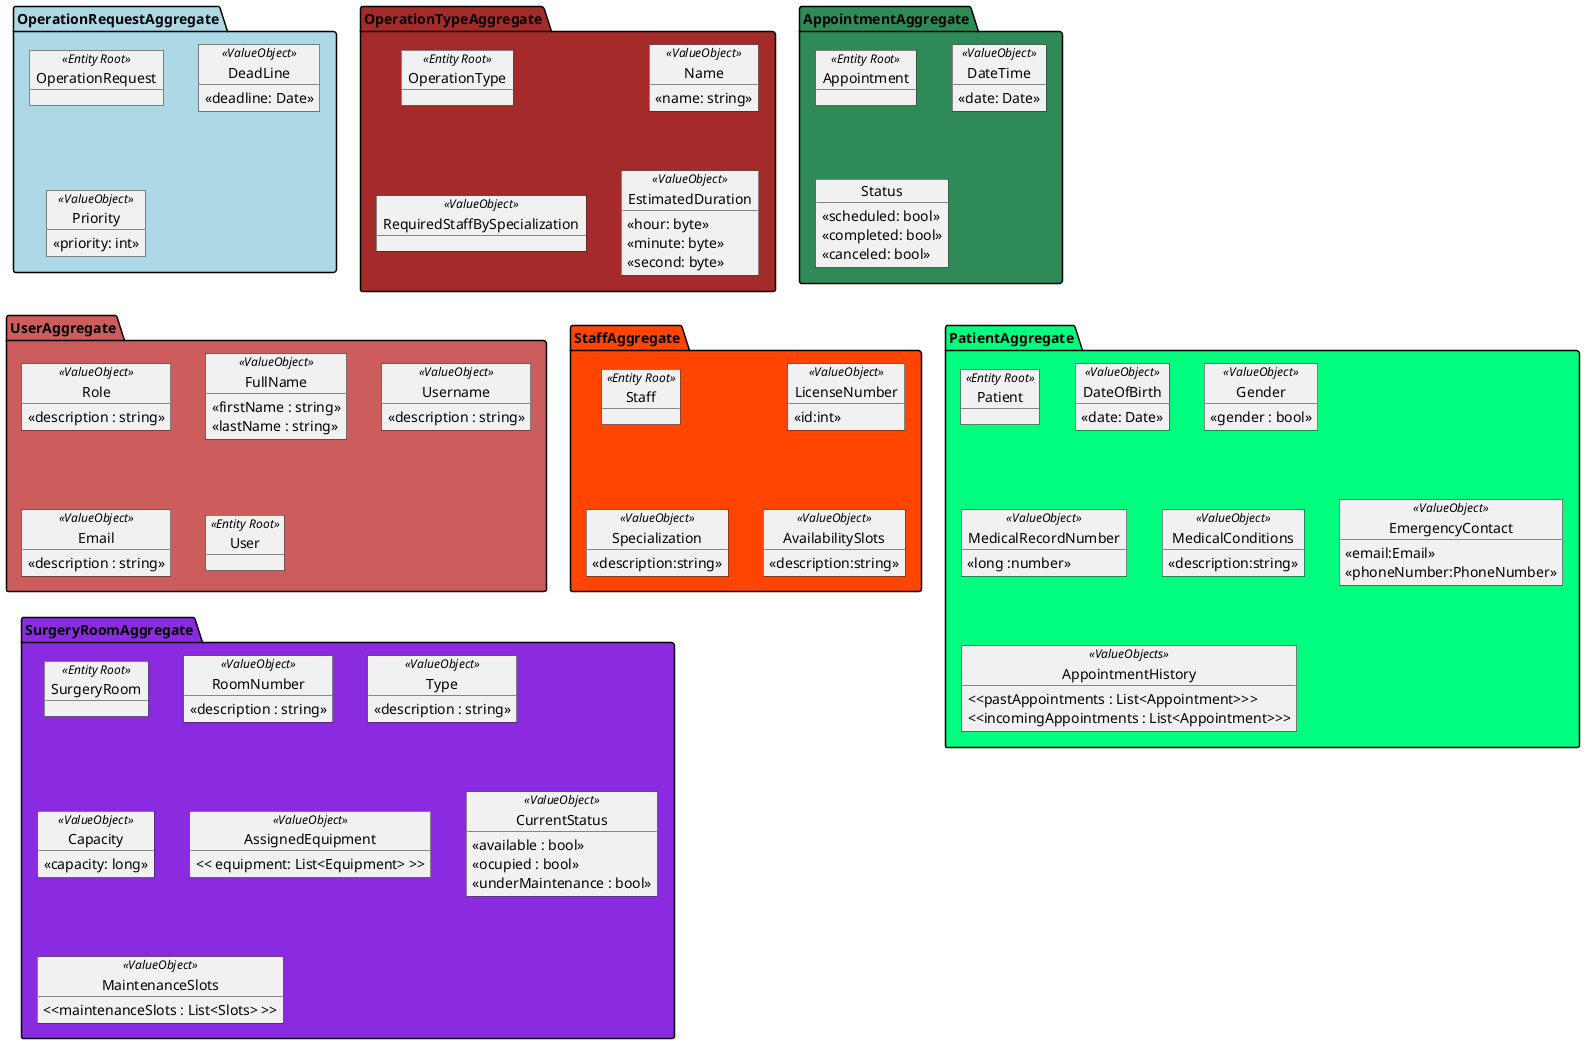 @startuml

package OperationRequestAggregate #LightBlue {
    object OperationRequest<<Entity Root>> 
    object DeadLine <<ValueObject>>{
        <<deadline: Date>>
    }
    object Priority <<ValueObject>>{
        <<priority: int>>
    }
}

package   OperationTypeAggregate #Brown {
    object OperationType<<Entity Root>>
    object Name <<ValueObject>>{
        <<name: string>>
    }
    object RequiredStaffBySpecialization <<ValueObject>>{
        
    }

    object EstimatedDuration <<ValueObject>>{
        <<hour: byte>>
        <<minute: byte>>
        <<second: byte>>
    }
}

package  AppointmentAggregate #SeaGreen {
    object Appointment<<Entity Root>>
    object DateTime <<ValueObject>>{
        <<date: Date>>
    }
    object Status{
        <<scheduled: bool>>
        <<completed: bool>>
        <<canceled: bool>>

    }
}

package  UserAggregate #IndianRed{

    object Role<<ValueObject>>{
        <<description : string>>
    }
    object FullName<<ValueObject>>{
        <<firstName : string>>
        <<lastName : string>>
    }
    object Username<<ValueObject>>{
        <<description : string>>
    }
    object Email <<ValueObject>> {
        <<description : string>>
    }
    object User<<Entity Root>>

}

package StaffAggregate #OrangeRed {
    object Staff<<Entity Root>> 
    object LicenseNumber<<ValueObject>>{
        <<id:int>>
    }
    object Specialization<<ValueObject>>{
        <<description:string>>
    }
    object AvailabilitySlots<<ValueObject>>{
        <<description:string>>
    }

}

package PatientAggregate #SpringGreen {
    object Patient<<Entity Root>>
    object DateOfBirth <<ValueObject>>{
        <<date: Date>>
    }

    object Gender <<ValueObject>>{
        <<gender : bool>>
    }
    object MedicalRecordNumber <<ValueObject>>{
        <<long :number>>
    }
    object MedicalConditions <<ValueObject>>{
        <<description:string>>
    }
    object EmergencyContact <<ValueObject>>{
        <<email:Email>>
        <<phoneNumber:PhoneNumber>>
    }
    object AppointmentHistory <<ValueObjects>>{
        <<pastAppointments : List<Appointment>>>
        <<incomingAppointments : List<Appointment>>>
    }


}




package   SurgeryRoomAggregate #BlueViolet{
    object SurgeryRoom<<Entity Root>>
    object RoomNumber<<ValueObject>>{
        <<description : string>>
    }
    object Type <<ValueObject>>{
        <<description : string>>
    }
    object Capacity <<ValueObject>>{
        <<capacity: long>>
    }

    object AssignedEquipment <<ValueObject>>{
        << equipment: List<Equipment> >>
    }

    object CurrentStatus <<ValueObject>> {
        <<available : bool>>
        <<ocupied : bool>>
        <<underMaintenance : bool>>
    }

    object MaintenanceSlots <<ValueObject>> {
        <<maintenanceSlots : List<Slots> >>
    }
}

@enduml
